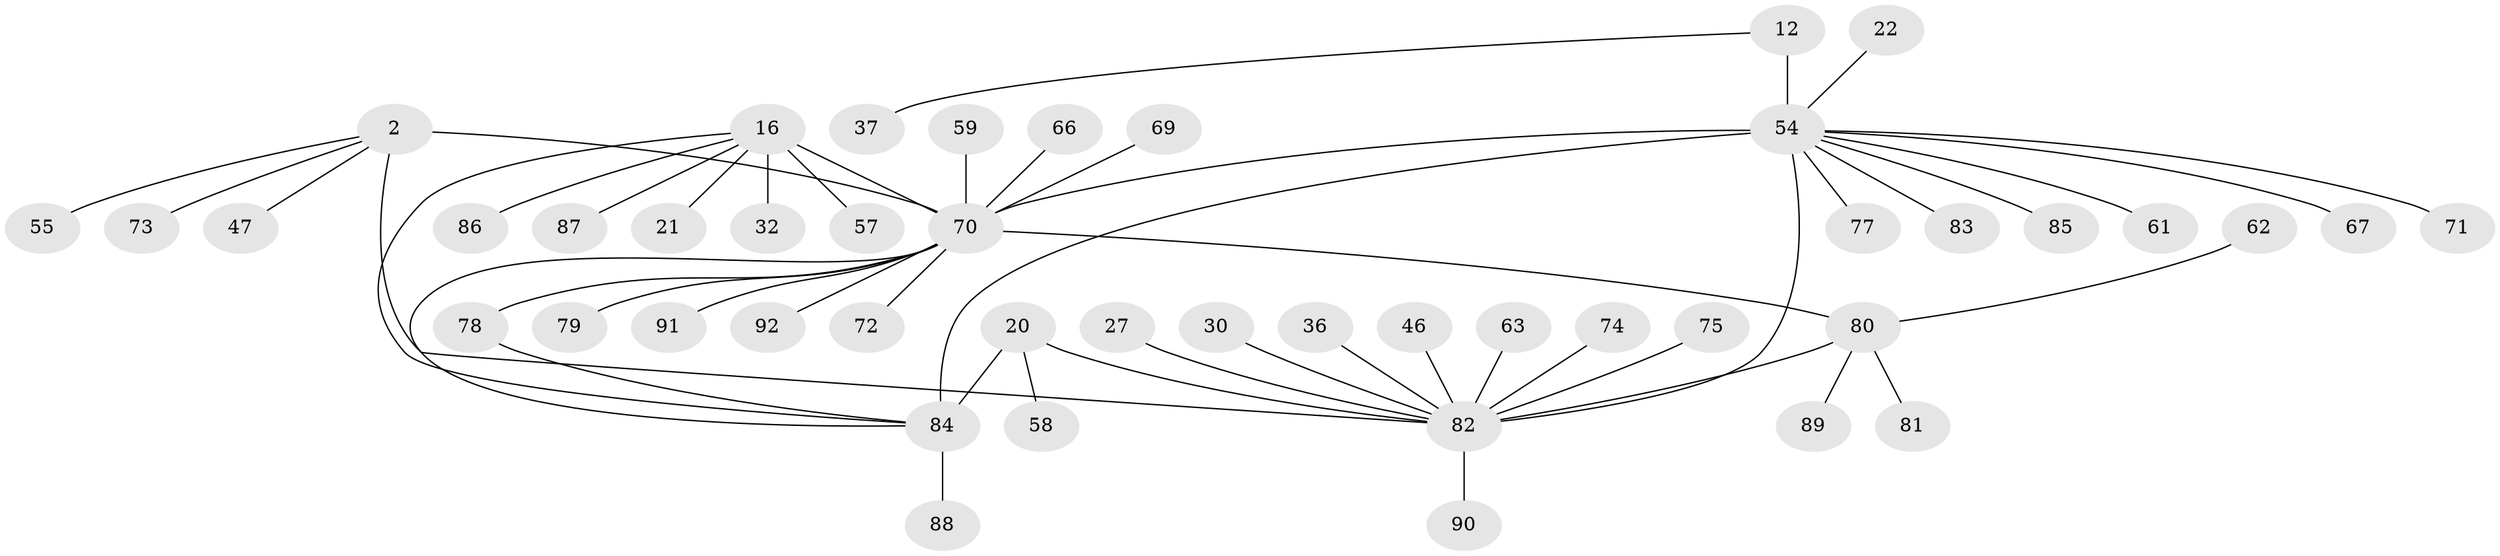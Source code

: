 // original degree distribution, {5: 0.043478260869565216, 8: 0.05434782608695652, 7: 0.021739130434782608, 10: 0.010869565217391304, 6: 0.021739130434782608, 9: 0.021739130434782608, 3: 0.021739130434782608, 12: 0.010869565217391304, 4: 0.05434782608695652, 1: 0.5434782608695652, 2: 0.1956521739130435}
// Generated by graph-tools (version 1.1) at 2025/58/03/04/25 21:58:05]
// undirected, 46 vertices, 51 edges
graph export_dot {
graph [start="1"]
  node [color=gray90,style=filled];
  2 [super="+1"];
  12 [super="+10"];
  16 [super="+13"];
  20 [super="+18"];
  21;
  22;
  27;
  30;
  32;
  36;
  37;
  46 [super="+41"];
  47;
  54 [super="+26+11"];
  55;
  57 [super="+50"];
  58;
  59 [super="+28"];
  61 [super="+40"];
  62;
  63 [super="+49"];
  66;
  67;
  69;
  70 [super="+48+15"];
  71;
  72;
  73;
  74;
  75;
  77 [super="+33"];
  78 [super="+65"];
  79;
  80 [super="+42+45+53+56"];
  81;
  82 [super="+4+7"];
  83;
  84 [super="+68+76"];
  85;
  86;
  87;
  88 [super="+34"];
  89;
  90;
  91 [super="+29"];
  92 [super="+52"];
  2 -- 73;
  2 -- 55;
  2 -- 47;
  2 -- 70;
  2 -- 82 [weight=4];
  12 -- 37;
  12 -- 54 [weight=4];
  16 -- 21;
  16 -- 32;
  16 -- 86;
  16 -- 87;
  16 -- 70 [weight=5];
  16 -- 57;
  16 -- 84;
  20 -- 58;
  20 -- 82 [weight=2];
  20 -- 84 [weight=4];
  22 -- 54;
  27 -- 82;
  30 -- 82;
  36 -- 82;
  46 -- 82;
  54 -- 70 [weight=4];
  54 -- 67;
  54 -- 71;
  54 -- 82 [weight=3];
  54 -- 83;
  54 -- 85;
  54 -- 77;
  54 -- 61;
  54 -- 84;
  59 -- 70;
  62 -- 80;
  63 -- 82;
  66 -- 70;
  69 -- 70;
  70 -- 72;
  70 -- 79;
  70 -- 91;
  70 -- 78;
  70 -- 92;
  70 -- 80;
  70 -- 84;
  74 -- 82;
  75 -- 82;
  78 -- 84;
  80 -- 81;
  80 -- 82 [weight=4];
  80 -- 89;
  82 -- 90;
  84 -- 88;
}
